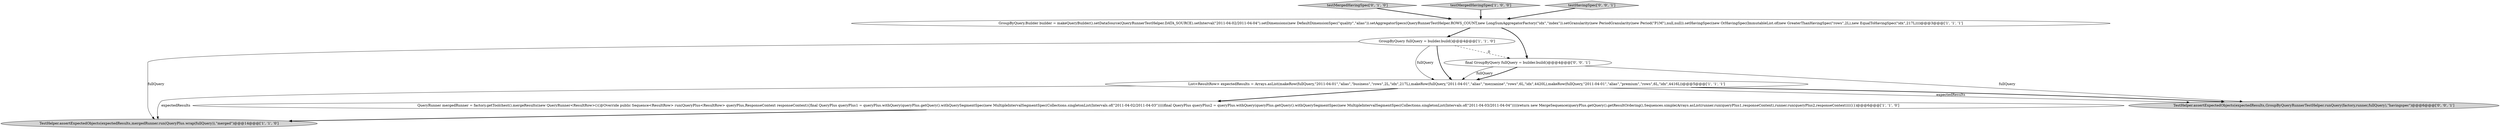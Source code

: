 digraph {
1 [style = filled, label = "TestHelper.assertExpectedObjects(expectedResults,mergedRunner.run(QueryPlus.wrap(fullQuery)),\"merged\")@@@14@@@['1', '1', '0']", fillcolor = lightgray, shape = ellipse image = "AAA0AAABBB1BBB"];
8 [style = filled, label = "final GroupByQuery fullQuery = builder.build()@@@4@@@['0', '0', '1']", fillcolor = white, shape = ellipse image = "AAA0AAABBB3BBB"];
3 [style = filled, label = "GroupByQuery fullQuery = builder.build()@@@4@@@['1', '1', '0']", fillcolor = white, shape = ellipse image = "AAA0AAABBB1BBB"];
7 [style = filled, label = "TestHelper.assertExpectedObjects(expectedResults,GroupByQueryRunnerTestHelper.runQuery(factory,runner,fullQuery),\"havingspec\")@@@6@@@['0', '0', '1']", fillcolor = lightgray, shape = ellipse image = "AAA0AAABBB3BBB"];
6 [style = filled, label = "testMergedHavingSpec['0', '1', '0']", fillcolor = lightgray, shape = diamond image = "AAA0AAABBB2BBB"];
4 [style = filled, label = "QueryRunner mergedRunner = factory.getToolchest().mergeResults(new QueryRunner<ResultRow>(){@Override public Sequence<ResultRow> run(QueryPlus<ResultRow> queryPlus,ResponseContext responseContext){final QueryPlus queryPlus1 = queryPlus.withQuery(queryPlus.getQuery().withQuerySegmentSpec(new MultipleIntervalSegmentSpec(Collections.singletonList(Intervals.of(\"2011-04-02/2011-04-03\")))))final QueryPlus queryPlus2 = queryPlus.withQuery(queryPlus.getQuery().withQuerySegmentSpec(new MultipleIntervalSegmentSpec(Collections.singletonList(Intervals.of(\"2011-04-03/2011-04-04\")))))return new MergeSequence(queryPlus.getQuery().getResultOrdering(),Sequences.simple(Arrays.asList(runner.run(queryPlus1,responseContext),runner.run(queryPlus2,responseContext))))}})@@@6@@@['1', '1', '0']", fillcolor = white, shape = ellipse image = "AAA0AAABBB1BBB"];
5 [style = filled, label = "testMergedHavingSpec['1', '0', '0']", fillcolor = lightgray, shape = diamond image = "AAA0AAABBB1BBB"];
9 [style = filled, label = "testHavingSpec['0', '0', '1']", fillcolor = lightgray, shape = diamond image = "AAA0AAABBB3BBB"];
0 [style = filled, label = "GroupByQuery.Builder builder = makeQueryBuilder().setDataSource(QueryRunnerTestHelper.DATA_SOURCE).setInterval(\"2011-04-02/2011-04-04\").setDimensions(new DefaultDimensionSpec(\"quality\",\"alias\")).setAggregatorSpecs(QueryRunnerTestHelper.ROWS_COUNT,new LongSumAggregatorFactory(\"idx\",\"index\")).setGranularity(new PeriodGranularity(new Period(\"P1M\"),null,null)).setHavingSpec(new OrHavingSpec(ImmutableList.of(new GreaterThanHavingSpec(\"rows\",2L),new EqualToHavingSpec(\"idx\",217L))))@@@3@@@['1', '1', '1']", fillcolor = white, shape = ellipse image = "AAA0AAABBB1BBB"];
2 [style = filled, label = "List<ResultRow> expectedResults = Arrays.asList(makeRow(fullQuery,\"2011-04-01\",\"alias\",\"business\",\"rows\",2L,\"idx\",217L),makeRow(fullQuery,\"2011-04-01\",\"alias\",\"mezzanine\",\"rows\",6L,\"idx\",4420L),makeRow(fullQuery,\"2011-04-01\",\"alias\",\"premium\",\"rows\",6L,\"idx\",4416L))@@@5@@@['1', '1', '1']", fillcolor = white, shape = ellipse image = "AAA0AAABBB1BBB"];
6->0 [style = bold, label=""];
5->0 [style = bold, label=""];
8->2 [style = bold, label=""];
2->7 [style = solid, label="expectedResults"];
3->8 [style = dashed, label="0"];
2->4 [style = bold, label=""];
0->3 [style = bold, label=""];
0->8 [style = bold, label=""];
9->0 [style = bold, label=""];
3->2 [style = solid, label="fullQuery"];
2->1 [style = solid, label="expectedResults"];
3->2 [style = bold, label=""];
2->7 [style = bold, label=""];
4->1 [style = bold, label=""];
8->7 [style = solid, label="fullQuery"];
8->2 [style = solid, label="fullQuery"];
3->1 [style = solid, label="fullQuery"];
}
